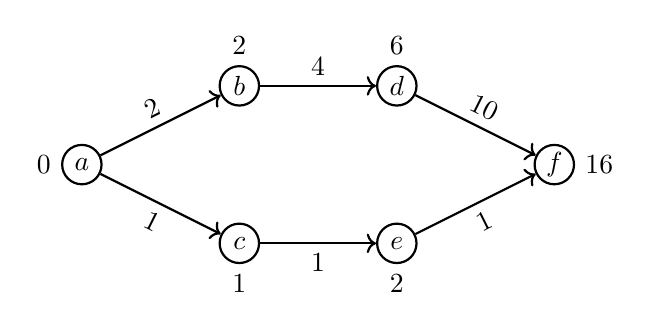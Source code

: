 \begin{tikzpicture}[->, style=thick,scale=1]
\tikzstyle{vertex}=[draw, circle, fill=white, inner sep=0pt, minimum size=5mm]

\node[vertex] (S) at (0, 0) [label=left:$0$] {$a$};
\node[vertex] (U) at (2, 1) [label=above:$2$] {$b$};
\node[vertex] (V) at (2, -1) [label=below:$1$] {$c$};
\node[vertex] (W) at (4, 1) [label=above:$6$] {$d$};
\node[vertex] (Z) at (4, -1) [label=below:$2$] {$e$};
\node[vertex] (T) at (6, 0) [label=right:$16$] {$f$};

\draw (S) -- (U) node[above, midway, sloped] {$2$};
\draw (S) -- (V) node[below, midway, sloped] {$1$};
\draw (U) -- (W) node[above, midway] {$4$};
\draw (V) -- (Z) node[below, midway] {$1$};
\draw (W) -- (T) node[above, midway, sloped] {$10$};
\draw (Z) -- (T) node[below, midway, sloped] {$1$};

\end{tikzpicture}
